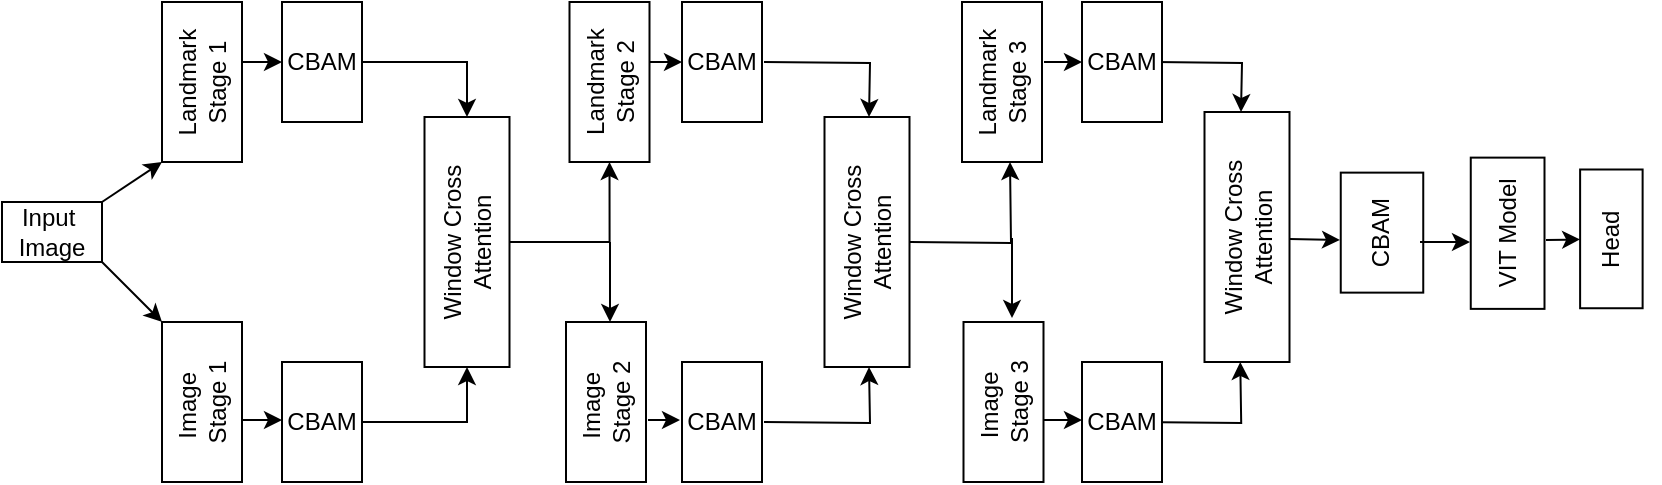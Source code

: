 <mxfile version="24.9.0">
  <diagram name="Page-1" id="24Fk2SP2DoDN588j-z96">
    <mxGraphModel dx="1103" dy="446" grid="1" gridSize="10" guides="1" tooltips="1" connect="1" arrows="1" fold="1" page="1" pageScale="1" pageWidth="850" pageHeight="1100" math="0" shadow="0">
      <root>
        <mxCell id="0" />
        <mxCell id="1" parent="0" />
        <mxCell id="CfJclwMIV5jUgnvCJRgR-1" value="Input&amp;nbsp;&lt;div&gt;Image&lt;/div&gt;" style="rounded=0;whiteSpace=wrap;html=1;" vertex="1" parent="1">
          <mxGeometry x="20" y="220" width="50" height="30" as="geometry" />
        </mxCell>
        <mxCell id="CfJclwMIV5jUgnvCJRgR-2" value="Landmark Stage&amp;nbsp;&lt;span style=&quot;background-color: initial;&quot;&gt;1&lt;/span&gt;" style="rounded=0;whiteSpace=wrap;html=1;rotation=-90;" vertex="1" parent="1">
          <mxGeometry x="80" y="140" width="80" height="40" as="geometry" />
        </mxCell>
        <mxCell id="CfJclwMIV5jUgnvCJRgR-3" value="Image&amp;nbsp;&lt;div&gt;Stage 1&lt;/div&gt;" style="rounded=0;whiteSpace=wrap;html=1;rotation=-90;" vertex="1" parent="1">
          <mxGeometry x="80" y="300" width="80" height="40" as="geometry" />
        </mxCell>
        <mxCell id="CfJclwMIV5jUgnvCJRgR-40" style="edgeStyle=orthogonalEdgeStyle;rounded=0;orthogonalLoop=1;jettySize=auto;html=1;exitX=1;exitY=0.5;exitDx=0;exitDy=0;entryX=1;entryY=0.5;entryDx=0;entryDy=0;" edge="1" parent="1" source="CfJclwMIV5jUgnvCJRgR-4" target="CfJclwMIV5jUgnvCJRgR-6">
          <mxGeometry relative="1" as="geometry" />
        </mxCell>
        <mxCell id="CfJclwMIV5jUgnvCJRgR-4" value="CBAM" style="rounded=0;whiteSpace=wrap;html=1;" vertex="1" parent="1">
          <mxGeometry x="160" y="120" width="40" height="60" as="geometry" />
        </mxCell>
        <mxCell id="CfJclwMIV5jUgnvCJRgR-43" style="edgeStyle=orthogonalEdgeStyle;rounded=0;orthogonalLoop=1;jettySize=auto;html=1;exitX=1;exitY=0.5;exitDx=0;exitDy=0;entryX=0;entryY=0.5;entryDx=0;entryDy=0;" edge="1" parent="1" source="CfJclwMIV5jUgnvCJRgR-5" target="CfJclwMIV5jUgnvCJRgR-6">
          <mxGeometry relative="1" as="geometry" />
        </mxCell>
        <mxCell id="CfJclwMIV5jUgnvCJRgR-5" value="CBAM" style="rounded=0;whiteSpace=wrap;html=1;" vertex="1" parent="1">
          <mxGeometry x="160" y="300" width="40" height="60" as="geometry" />
        </mxCell>
        <mxCell id="CfJclwMIV5jUgnvCJRgR-46" style="edgeStyle=orthogonalEdgeStyle;rounded=0;orthogonalLoop=1;jettySize=auto;html=1;exitX=0.5;exitY=1;exitDx=0;exitDy=0;entryX=0;entryY=0.5;entryDx=0;entryDy=0;" edge="1" parent="1" source="CfJclwMIV5jUgnvCJRgR-6" target="CfJclwMIV5jUgnvCJRgR-7">
          <mxGeometry relative="1" as="geometry" />
        </mxCell>
        <mxCell id="CfJclwMIV5jUgnvCJRgR-6" value="Window Cross&lt;div&gt;Attention&lt;/div&gt;" style="rounded=0;whiteSpace=wrap;html=1;rotation=-90;" vertex="1" parent="1">
          <mxGeometry x="190" y="218.75" width="125" height="42.5" as="geometry" />
        </mxCell>
        <mxCell id="CfJclwMIV5jUgnvCJRgR-7" value="Landmark Stage 2" style="rounded=0;whiteSpace=wrap;html=1;rotation=-90;" vertex="1" parent="1">
          <mxGeometry x="283.75" y="140" width="80" height="40" as="geometry" />
        </mxCell>
        <mxCell id="CfJclwMIV5jUgnvCJRgR-8" value="Image&amp;nbsp;&lt;div&gt;Stage 2&lt;/div&gt;" style="rounded=0;whiteSpace=wrap;html=1;rotation=-90;" vertex="1" parent="1">
          <mxGeometry x="282" y="300" width="80" height="40" as="geometry" />
        </mxCell>
        <mxCell id="CfJclwMIV5jUgnvCJRgR-57" style="edgeStyle=orthogonalEdgeStyle;rounded=0;orthogonalLoop=1;jettySize=auto;html=1;entryX=1;entryY=0.5;entryDx=0;entryDy=0;" edge="1" parent="1">
          <mxGeometry relative="1" as="geometry">
            <mxPoint x="401" y="150" as="sourcePoint" />
            <mxPoint x="453.5" y="177.5" as="targetPoint" />
          </mxGeometry>
        </mxCell>
        <mxCell id="CfJclwMIV5jUgnvCJRgR-9" value="CBAM" style="rounded=0;whiteSpace=wrap;html=1;" vertex="1" parent="1">
          <mxGeometry x="360" y="120" width="40" height="60" as="geometry" />
        </mxCell>
        <mxCell id="CfJclwMIV5jUgnvCJRgR-58" style="edgeStyle=orthogonalEdgeStyle;rounded=0;orthogonalLoop=1;jettySize=auto;html=1;entryX=0;entryY=0.5;entryDx=0;entryDy=0;" edge="1" parent="1">
          <mxGeometry relative="1" as="geometry">
            <mxPoint x="401" y="330" as="sourcePoint" />
            <mxPoint x="453.5" y="302.5" as="targetPoint" />
          </mxGeometry>
        </mxCell>
        <mxCell id="CfJclwMIV5jUgnvCJRgR-10" value="CBAM" style="rounded=0;whiteSpace=wrap;html=1;" vertex="1" parent="1">
          <mxGeometry x="360" y="300" width="40" height="60" as="geometry" />
        </mxCell>
        <mxCell id="CfJclwMIV5jUgnvCJRgR-11" value="Window Cross&lt;div&gt;Attention&lt;/div&gt;" style="rounded=0;whiteSpace=wrap;html=1;rotation=-90;" vertex="1" parent="1">
          <mxGeometry x="390" y="218.75" width="125" height="42.5" as="geometry" />
        </mxCell>
        <mxCell id="CfJclwMIV5jUgnvCJRgR-60" style="edgeStyle=orthogonalEdgeStyle;rounded=0;orthogonalLoop=1;jettySize=auto;html=1;exitX=0.5;exitY=1;exitDx=0;exitDy=0;" edge="1" parent="1">
          <mxGeometry relative="1" as="geometry">
            <mxPoint x="560" y="150" as="targetPoint" />
            <mxPoint x="541" y="150" as="sourcePoint" />
          </mxGeometry>
        </mxCell>
        <mxCell id="CfJclwMIV5jUgnvCJRgR-12" value="Landmark Stage 3" style="rounded=0;whiteSpace=wrap;html=1;rotation=-90;" vertex="1" parent="1">
          <mxGeometry x="480" y="140" width="80" height="40" as="geometry" />
        </mxCell>
        <mxCell id="CfJclwMIV5jUgnvCJRgR-13" value="Image&amp;nbsp;&lt;div&gt;Stage 3&lt;/div&gt;" style="rounded=0;whiteSpace=wrap;html=1;rotation=-90;" vertex="1" parent="1">
          <mxGeometry x="480.75" y="300" width="80" height="40" as="geometry" />
        </mxCell>
        <mxCell id="CfJclwMIV5jUgnvCJRgR-63" style="edgeStyle=orthogonalEdgeStyle;rounded=0;orthogonalLoop=1;jettySize=auto;html=1;entryX=1;entryY=0.5;entryDx=0;entryDy=0;" edge="1" parent="1">
          <mxGeometry relative="1" as="geometry">
            <mxPoint x="597" y="150" as="sourcePoint" />
            <mxPoint x="639.5" y="175" as="targetPoint" />
          </mxGeometry>
        </mxCell>
        <mxCell id="CfJclwMIV5jUgnvCJRgR-14" value="CBAM" style="rounded=0;whiteSpace=wrap;html=1;" vertex="1" parent="1">
          <mxGeometry x="560" y="120" width="40" height="60" as="geometry" />
        </mxCell>
        <mxCell id="CfJclwMIV5jUgnvCJRgR-62" style="edgeStyle=orthogonalEdgeStyle;rounded=0;orthogonalLoop=1;jettySize=auto;html=1;entryX=0;entryY=0.75;entryDx=0;entryDy=0;" edge="1" parent="1">
          <mxGeometry relative="1" as="geometry">
            <mxPoint x="586" y="330" as="sourcePoint" />
            <mxPoint x="639.125" y="300" as="targetPoint" />
          </mxGeometry>
        </mxCell>
        <mxCell id="CfJclwMIV5jUgnvCJRgR-15" value="CBAM" style="rounded=0;whiteSpace=wrap;html=1;" vertex="1" parent="1">
          <mxGeometry x="560" y="300" width="40" height="60" as="geometry" />
        </mxCell>
        <mxCell id="CfJclwMIV5jUgnvCJRgR-16" value="Window Cross&lt;div&gt;Attention&lt;/div&gt;" style="rounded=0;whiteSpace=wrap;html=1;rotation=-90;" vertex="1" parent="1">
          <mxGeometry x="580" y="216.25" width="125" height="42.5" as="geometry" />
        </mxCell>
        <mxCell id="CfJclwMIV5jUgnvCJRgR-17" value="CBAM" style="rounded=0;whiteSpace=wrap;html=1;rotation=-90;" vertex="1" parent="1">
          <mxGeometry x="680" y="214.69" width="60" height="41.25" as="geometry" />
        </mxCell>
        <mxCell id="CfJclwMIV5jUgnvCJRgR-18" value="VIT Model" style="rounded=0;whiteSpace=wrap;html=1;rotation=-90;" vertex="1" parent="1">
          <mxGeometry x="735" y="217.19" width="75.63" height="36.87" as="geometry" />
        </mxCell>
        <mxCell id="CfJclwMIV5jUgnvCJRgR-22" value="" style="endArrow=classic;html=1;rounded=0;exitX=1;exitY=0;exitDx=0;exitDy=0;entryX=0;entryY=0;entryDx=0;entryDy=0;" edge="1" parent="1" source="CfJclwMIV5jUgnvCJRgR-1" target="CfJclwMIV5jUgnvCJRgR-2">
          <mxGeometry width="50" height="50" relative="1" as="geometry">
            <mxPoint x="400" y="220" as="sourcePoint" />
            <mxPoint x="450" y="170" as="targetPoint" />
            <Array as="points" />
          </mxGeometry>
        </mxCell>
        <mxCell id="CfJclwMIV5jUgnvCJRgR-23" value="" style="endArrow=classic;html=1;rounded=0;exitX=1;exitY=1;exitDx=0;exitDy=0;entryX=1;entryY=0;entryDx=0;entryDy=0;" edge="1" parent="1" source="CfJclwMIV5jUgnvCJRgR-1" target="CfJclwMIV5jUgnvCJRgR-3">
          <mxGeometry width="50" height="50" relative="1" as="geometry">
            <mxPoint x="400" y="220" as="sourcePoint" />
            <mxPoint x="450" y="170" as="targetPoint" />
            <Array as="points">
              <mxPoint x="80" y="260" />
            </Array>
          </mxGeometry>
        </mxCell>
        <mxCell id="CfJclwMIV5jUgnvCJRgR-29" value="" style="endArrow=classic;html=1;rounded=0;exitX=0.5;exitY=1;exitDx=0;exitDy=0;" edge="1" parent="1">
          <mxGeometry width="50" height="50" relative="1" as="geometry">
            <mxPoint x="140" y="150" as="sourcePoint" />
            <mxPoint x="160" y="150" as="targetPoint" />
          </mxGeometry>
        </mxCell>
        <mxCell id="CfJclwMIV5jUgnvCJRgR-37" value="" style="endArrow=classic;html=1;rounded=0;exitX=0.5;exitY=1;exitDx=0;exitDy=0;" edge="1" parent="1">
          <mxGeometry width="50" height="50" relative="1" as="geometry">
            <mxPoint x="140" y="329" as="sourcePoint" />
            <mxPoint x="160" y="329" as="targetPoint" />
          </mxGeometry>
        </mxCell>
        <mxCell id="CfJclwMIV5jUgnvCJRgR-49" value="" style="endArrow=classic;html=1;rounded=0;exitX=0.5;exitY=1;exitDx=0;exitDy=0;" edge="1" parent="1">
          <mxGeometry width="50" height="50" relative="1" as="geometry">
            <mxPoint x="343.75" y="150" as="sourcePoint" />
            <mxPoint x="360" y="150" as="targetPoint" />
            <Array as="points">
              <mxPoint x="350" y="150" />
            </Array>
          </mxGeometry>
        </mxCell>
        <mxCell id="CfJclwMIV5jUgnvCJRgR-50" value="" style="endArrow=classic;html=1;rounded=0;exitX=0.5;exitY=1;exitDx=0;exitDy=0;" edge="1" parent="1">
          <mxGeometry width="50" height="50" relative="1" as="geometry">
            <mxPoint x="343" y="329" as="sourcePoint" />
            <mxPoint x="359" y="329" as="targetPoint" />
            <Array as="points">
              <mxPoint x="349" y="329" />
            </Array>
          </mxGeometry>
        </mxCell>
        <mxCell id="CfJclwMIV5jUgnvCJRgR-54" value="" style="endArrow=classic;html=1;rounded=0;entryX=1;entryY=0;entryDx=0;entryDy=0;" edge="1" parent="1">
          <mxGeometry width="50" height="50" relative="1" as="geometry">
            <mxPoint x="324" y="240" as="sourcePoint" />
            <mxPoint x="324" y="280" as="targetPoint" />
          </mxGeometry>
        </mxCell>
        <mxCell id="CfJclwMIV5jUgnvCJRgR-55" style="edgeStyle=orthogonalEdgeStyle;rounded=0;orthogonalLoop=1;jettySize=auto;html=1;exitX=0.5;exitY=1;exitDx=0;exitDy=0;entryX=0;entryY=0.5;entryDx=0;entryDy=0;" edge="1" parent="1">
          <mxGeometry relative="1" as="geometry">
            <mxPoint x="474" y="240" as="sourcePoint" />
            <mxPoint x="524" y="200" as="targetPoint" />
          </mxGeometry>
        </mxCell>
        <mxCell id="CfJclwMIV5jUgnvCJRgR-61" style="edgeStyle=orthogonalEdgeStyle;rounded=0;orthogonalLoop=1;jettySize=auto;html=1;exitX=0.5;exitY=1;exitDx=0;exitDy=0;" edge="1" parent="1">
          <mxGeometry relative="1" as="geometry">
            <mxPoint x="560" y="329" as="targetPoint" />
            <mxPoint x="541" y="329" as="sourcePoint" />
          </mxGeometry>
        </mxCell>
        <mxCell id="CfJclwMIV5jUgnvCJRgR-68" value="" style="endArrow=classic;html=1;rounded=0;exitX=0.5;exitY=1;exitDx=0;exitDy=0;" edge="1" parent="1">
          <mxGeometry width="50" height="50" relative="1" as="geometry">
            <mxPoint x="663.75" y="238.5" as="sourcePoint" />
            <mxPoint x="689" y="239" as="targetPoint" />
          </mxGeometry>
        </mxCell>
        <mxCell id="CfJclwMIV5jUgnvCJRgR-69" value="" style="endArrow=classic;html=1;rounded=0;exitX=0.5;exitY=1;exitDx=0;exitDy=0;" edge="1" parent="1">
          <mxGeometry width="50" height="50" relative="1" as="geometry">
            <mxPoint x="729" y="240" as="sourcePoint" />
            <mxPoint x="754" y="240" as="targetPoint" />
          </mxGeometry>
        </mxCell>
        <mxCell id="CfJclwMIV5jUgnvCJRgR-70" value="" style="endArrow=classic;html=1;rounded=0;exitX=0.5;exitY=1;exitDx=0;exitDy=0;" edge="1" parent="1" source="CfJclwMIV5jUgnvCJRgR-19">
          <mxGeometry width="50" height="50" relative="1" as="geometry">
            <mxPoint x="792" y="239" as="sourcePoint" />
            <mxPoint x="817" y="239" as="targetPoint" />
          </mxGeometry>
        </mxCell>
        <mxCell id="CfJclwMIV5jUgnvCJRgR-71" value="" style="endArrow=classic;html=1;rounded=0;" edge="1" parent="1">
          <mxGeometry width="50" height="50" relative="1" as="geometry">
            <mxPoint x="525" y="238" as="sourcePoint" />
            <mxPoint x="525" y="278" as="targetPoint" />
          </mxGeometry>
        </mxCell>
        <mxCell id="CfJclwMIV5jUgnvCJRgR-72" value="" style="endArrow=classic;html=1;rounded=0;exitX=0.5;exitY=1;exitDx=0;exitDy=0;" edge="1" parent="1" target="CfJclwMIV5jUgnvCJRgR-19">
          <mxGeometry width="50" height="50" relative="1" as="geometry">
            <mxPoint x="792" y="239" as="sourcePoint" />
            <mxPoint x="817" y="239" as="targetPoint" />
          </mxGeometry>
        </mxCell>
        <mxCell id="CfJclwMIV5jUgnvCJRgR-19" value="Head" style="rounded=0;whiteSpace=wrap;html=1;rotation=-90;" vertex="1" parent="1">
          <mxGeometry x="790" y="222.81" width="69.37" height="31.25" as="geometry" />
        </mxCell>
      </root>
    </mxGraphModel>
  </diagram>
</mxfile>
